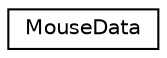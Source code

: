 digraph "Graphical Class Hierarchy"
{
  edge [fontname="Helvetica",fontsize="10",labelfontname="Helvetica",labelfontsize="10"];
  node [fontname="Helvetica",fontsize="10",shape=record];
  rankdir="LR";
  Node1 [label="MouseData",height=0.2,width=0.4,color="black", fillcolor="white", style="filled",URL="$class_mouse_data.html",tooltip="Modèle pour la souris (interaction utilisateur) Paramètres concernant la souris (état, vitesse, etc) "];
}
